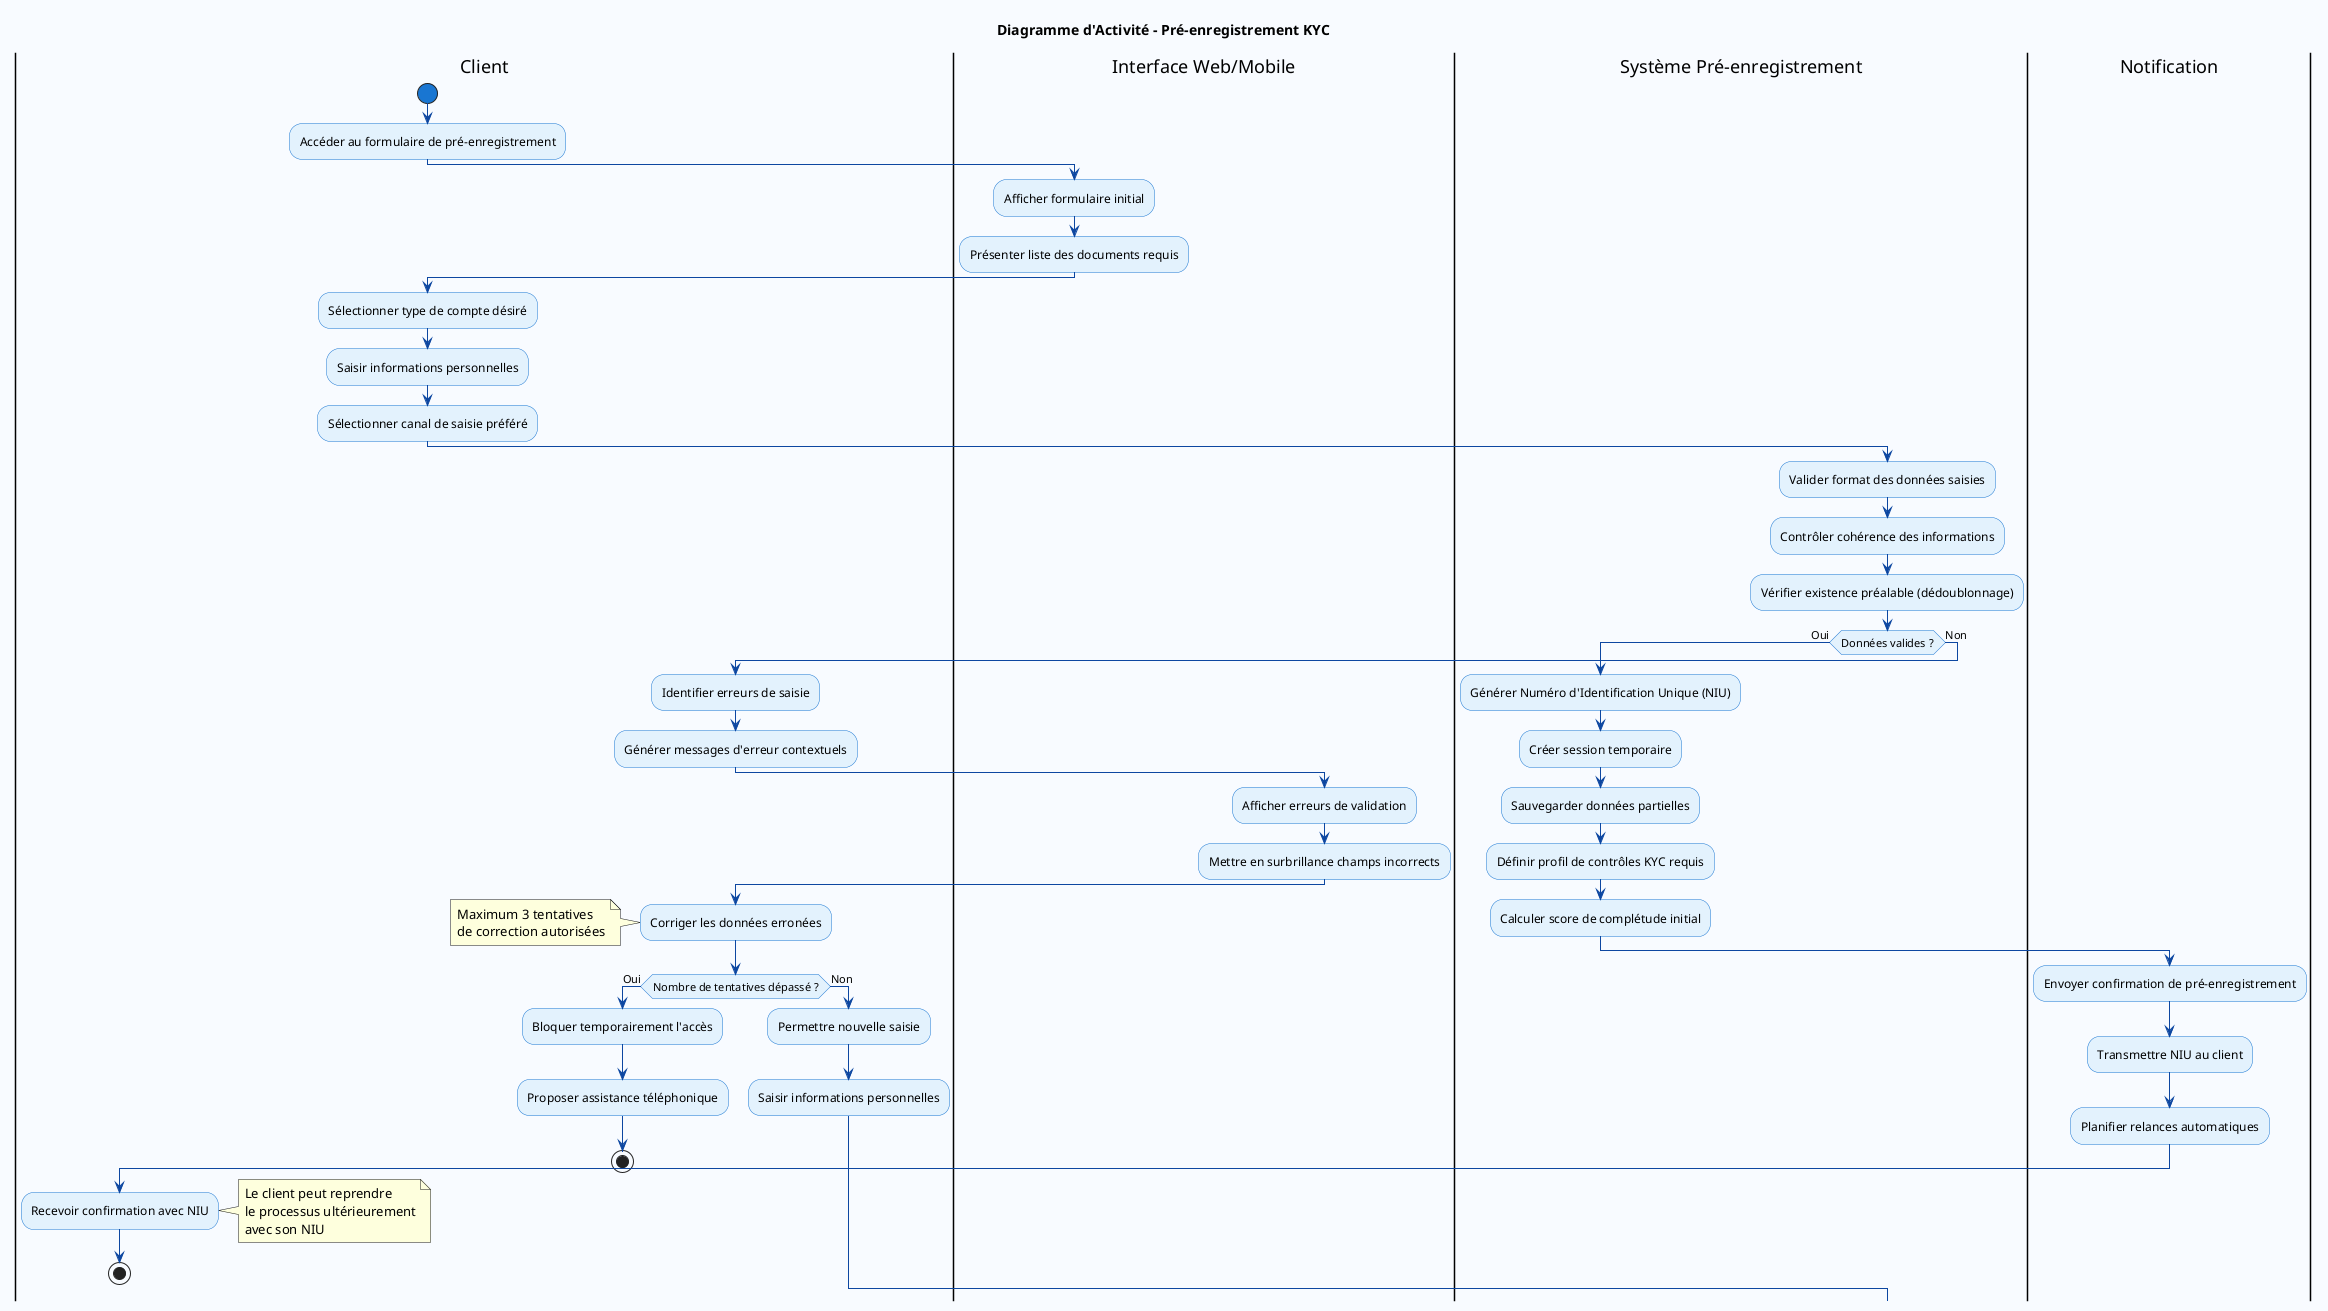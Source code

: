 @startuml DiagrammeActivitePreEnregistrement
skinparam backgroundColor #F8FBFF
skinparam activity {
    StartColor #1976D2
    EndColor #1976D2
    BarColor #0D47A1
    ArrowColor #0D47A1
    BackgroundColor #E3F2FD
    BorderColor #1976D2
}

title Diagramme d'Activité - Pré-enregistrement KYC

|Client|
start
:Accéder au formulaire de pré-enregistrement;

|Interface Web/Mobile|
:Afficher formulaire initial;
:Présenter liste des documents requis;

|Client|
:Sélectionner type de compte désiré;
:Saisir informations personnelles;
:Sélectionner canal de saisie préféré;

|Système Pré-enregistrement|
:Valider format des données saisies;
:Contrôler cohérence des informations;
:Vérifier existence préalable (dédoublonnage);

if (Données valides ?) then (Oui)
    :Générer Numéro d'Identification Unique (NIU);
    :Créer session temporaire;
    :Sauvegarder données partielles;
    :Définir profil de contrôles KYC requis;
    :Calculer score de complétude initial;
    
    |Notification|
    :Envoyer confirmation de pré-enregistrement;
    :Transmettre NIU au client;
    :Planifier relances automatiques;
    
    |Client|
    :Recevoir confirmation avec NIU;
    note right : Le client peut reprendre\nle processus ultérieurement\navec son NIU
    
    stop

else (Non)
    :Identifier erreurs de saisie;
    :Générer messages d'erreur contextuels;
    
    |Interface Web/Mobile|
    :Afficher erreurs de validation;
    :Mettre en surbrillance champs incorrects;
    
    |Client|
    :Corriger les données erronées;
    note left : Maximum 3 tentatives\nde correction autorisées
    
    if (Nombre de tentatives dépassé ?) then (Oui)
        :Bloquer temporairement l'accès;
        :Proposer assistance téléphonique;
        stop
    else (Non)
        :Permettre nouvelle saisie;
        :Saisir informations personnelles;
    endif
endif

@enduml

